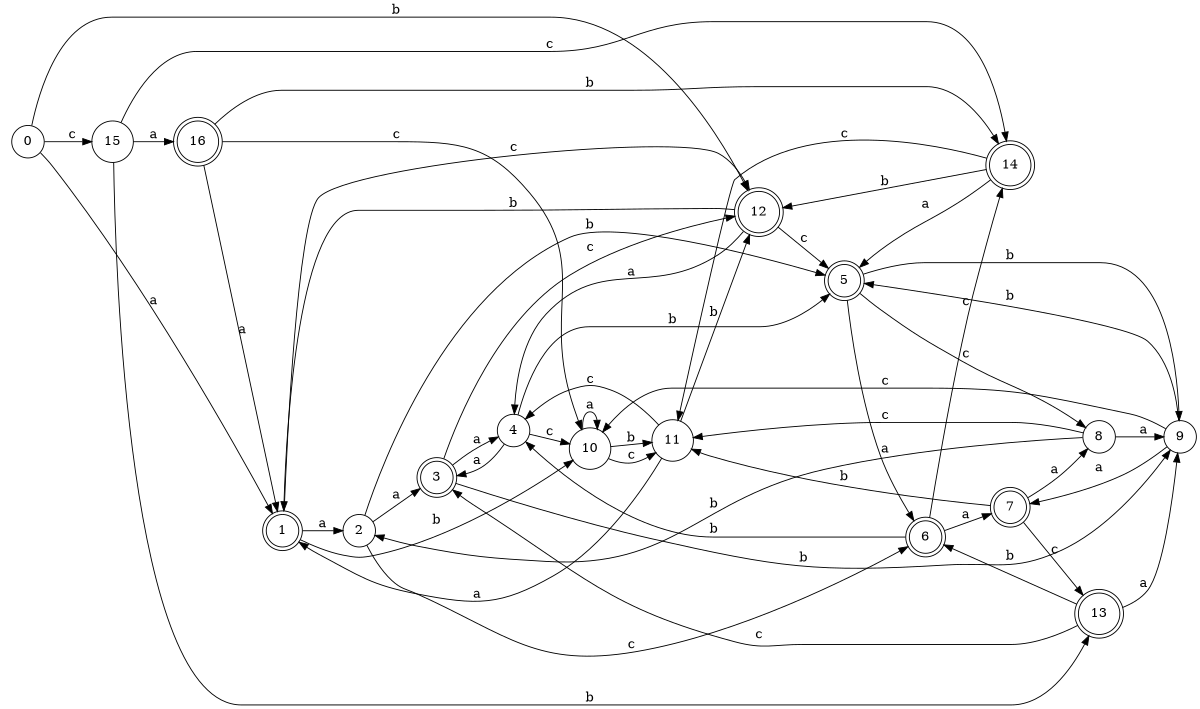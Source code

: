 digraph n14_5 {
__start0 [label="" shape="none"];

rankdir=LR;
size="8,5";

s0 [style="filled", color="black", fillcolor="white" shape="circle", label="0"];
s1 [style="rounded,filled", color="black", fillcolor="white" shape="doublecircle", label="1"];
s2 [style="filled", color="black", fillcolor="white" shape="circle", label="2"];
s3 [style="rounded,filled", color="black", fillcolor="white" shape="doublecircle", label="3"];
s4 [style="filled", color="black", fillcolor="white" shape="circle", label="4"];
s5 [style="rounded,filled", color="black", fillcolor="white" shape="doublecircle", label="5"];
s6 [style="rounded,filled", color="black", fillcolor="white" shape="doublecircle", label="6"];
s7 [style="rounded,filled", color="black", fillcolor="white" shape="doublecircle", label="7"];
s8 [style="filled", color="black", fillcolor="white" shape="circle", label="8"];
s9 [style="filled", color="black", fillcolor="white" shape="circle", label="9"];
s10 [style="filled", color="black", fillcolor="white" shape="circle", label="10"];
s11 [style="filled", color="black", fillcolor="white" shape="circle", label="11"];
s12 [style="rounded,filled", color="black", fillcolor="white" shape="doublecircle", label="12"];
s13 [style="rounded,filled", color="black", fillcolor="white" shape="doublecircle", label="13"];
s14 [style="rounded,filled", color="black", fillcolor="white" shape="doublecircle", label="14"];
s15 [style="filled", color="black", fillcolor="white" shape="circle", label="15"];
s16 [style="rounded,filled", color="black", fillcolor="white" shape="doublecircle", label="16"];
s0 -> s1 [label="a"];
s0 -> s12 [label="b"];
s0 -> s15 [label="c"];
s1 -> s2 [label="a"];
s1 -> s10 [label="b"];
s1 -> s12 [label="c"];
s2 -> s3 [label="a"];
s2 -> s5 [label="b"];
s2 -> s6 [label="c"];
s3 -> s4 [label="a"];
s3 -> s9 [label="b"];
s3 -> s12 [label="c"];
s4 -> s3 [label="a"];
s4 -> s5 [label="b"];
s4 -> s10 [label="c"];
s5 -> s6 [label="a"];
s5 -> s9 [label="b"];
s5 -> s8 [label="c"];
s6 -> s7 [label="a"];
s6 -> s4 [label="b"];
s6 -> s14 [label="c"];
s7 -> s8 [label="a"];
s7 -> s11 [label="b"];
s7 -> s13 [label="c"];
s8 -> s9 [label="a"];
s8 -> s2 [label="b"];
s8 -> s11 [label="c"];
s9 -> s7 [label="a"];
s9 -> s5 [label="b"];
s9 -> s10 [label="c"];
s10 -> s10 [label="a"];
s10 -> s11 [label="b"];
s10 -> s11 [label="c"];
s11 -> s1 [label="a"];
s11 -> s12 [label="b"];
s11 -> s4 [label="c"];
s12 -> s4 [label="a"];
s12 -> s1 [label="b"];
s12 -> s5 [label="c"];
s13 -> s9 [label="a"];
s13 -> s6 [label="b"];
s13 -> s3 [label="c"];
s14 -> s5 [label="a"];
s14 -> s12 [label="b"];
s14 -> s11 [label="c"];
s15 -> s16 [label="a"];
s15 -> s13 [label="b"];
s15 -> s14 [label="c"];
s16 -> s1 [label="a"];
s16 -> s14 [label="b"];
s16 -> s10 [label="c"];

}